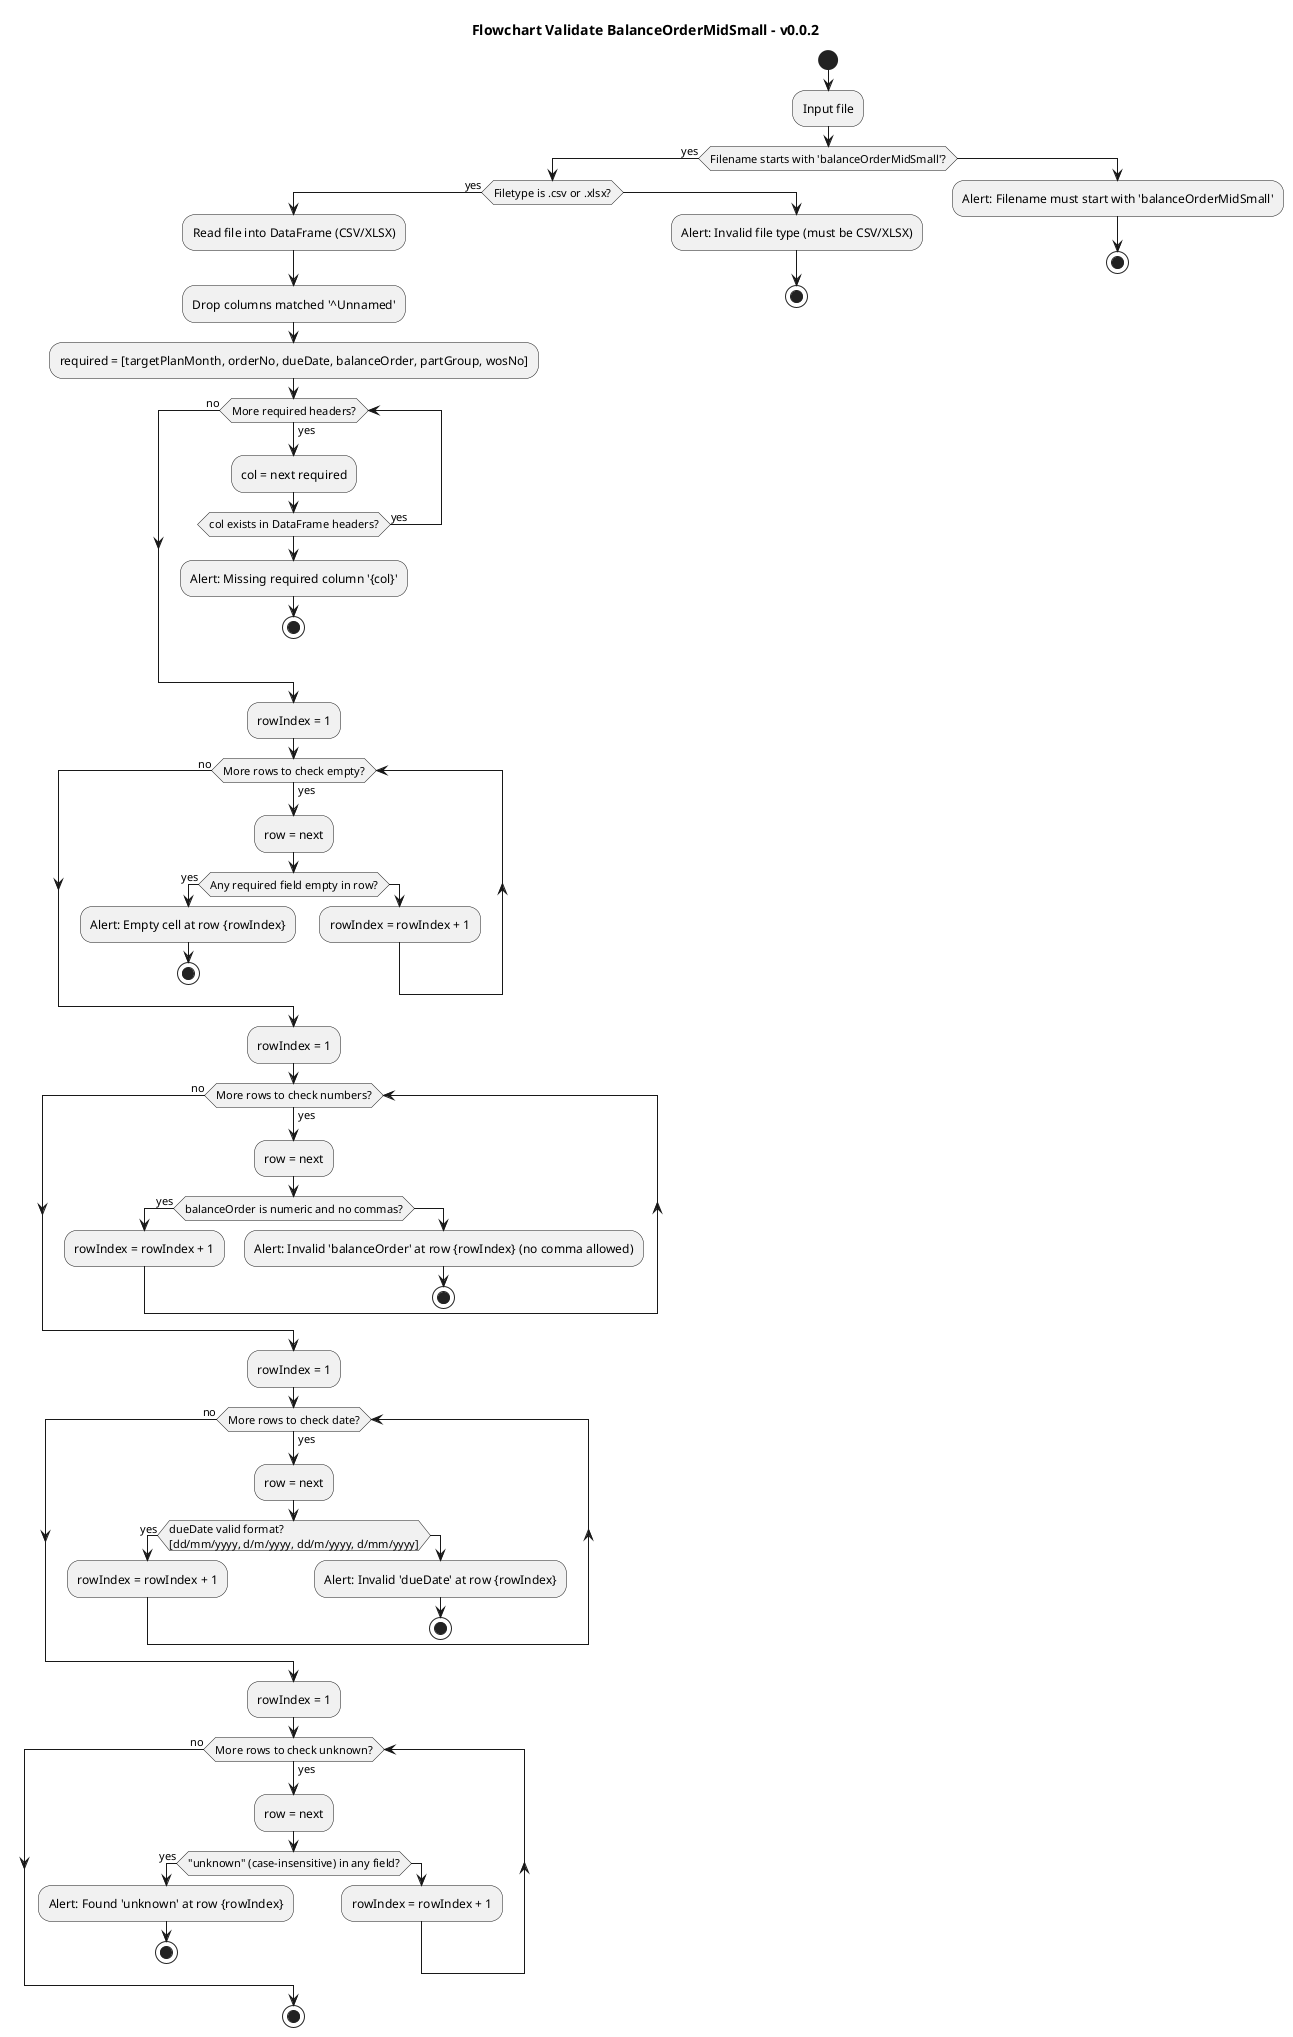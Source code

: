 @startuml
title Flowchart Validate BalanceOrderMidSmall - v0.0.2

start
:Input file;

if (Filename starts with 'balanceOrderMidSmall'?) then (yes)
  if (Filetype is .csv or .xlsx?) then (yes)
    :Read file into DataFrame (CSV/XLSX);
    :Drop columns matched '^Unnamed';

    ' -------- Header check (loop) --------
    :required = [targetPlanMonth, orderNo, dueDate, balanceOrder, partGroup, wosNo];
    while (More required headers?) is (yes)
      :col = next required;
      if (col exists in DataFrame headers?) then (yes)
      else
        :Alert: Missing required column '{col}';
        stop
      endif
    endwhile (no)

    ' -------- Empty check (loop) --------
    :rowIndex = 1;
    while (More rows to check empty?) is (yes)
      :row = next;
      if (Any required field empty in row?) then (yes)
        :Alert: Empty cell at row {rowIndex};
        stop
      else
        :rowIndex = rowIndex + 1;
      endif
    endwhile (no)

    ' -------- Number check (loop) --------
    :rowIndex = 1;
    while (More rows to check numbers?) is (yes)
      :row = next;
      if (balanceOrder is numeric and no commas?) then (yes)
        :rowIndex = rowIndex + 1;
      else
        :Alert: Invalid 'balanceOrder' at row {rowIndex} (no comma allowed);
        stop
      endif
    endwhile (no)

    ' -------- Date check (loop) --------
    :rowIndex = 1;
    while (More rows to check date?) is (yes)
      :row = next;
      if (dueDate valid format?
[dd/mm/yyyy, d/m/yyyy, dd/m/yyyy, d/mm/yyyy]) then (yes)
        :rowIndex = rowIndex + 1;
      else
        :Alert: Invalid 'dueDate' at row {rowIndex};
        stop
      endif
    endwhile (no)

    ' -------- Unknown check (loop) --------
    :rowIndex = 1;
    while (More rows to check unknown?) is (yes)
      :row = next;
      if ("unknown" (case-insensitive) in any field?) then (yes)
        :Alert: Found 'unknown' at row {rowIndex};
        stop
      else
        :rowIndex = rowIndex + 1;
      endif
    endwhile (no)
    stop
  else
    :Alert: Invalid file type (must be CSV/XLSX);
    stop
  endif
else
  :Alert: Filename must start with 'balanceOrderMidSmall';
  stop
endif

@enduml
